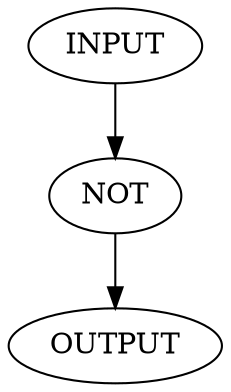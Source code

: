 
digraph test_test_test_test_test_test_test_test_test_test_test_test_test_test_test_test_test_test_test_test_test_test_test_test_test_test_test_test_test_test_test_test_test_test_test_test_test_test_test_test_test_test_test_test_test_test_test_test_test_test_test_test_test_test_test_test_test_test_test_test_test_test_test_test_test_test_test_test_test_test_test_test_test_test_test_test_test_test_test_test_test_test_test_test_test_test_test_test_test_test_test_test_test_test_test_test {

I [label = "INPUT"];

GATE [label = "NOT" ];

O [label = "OUTPUT"];

I -> GATE -> O;

}
